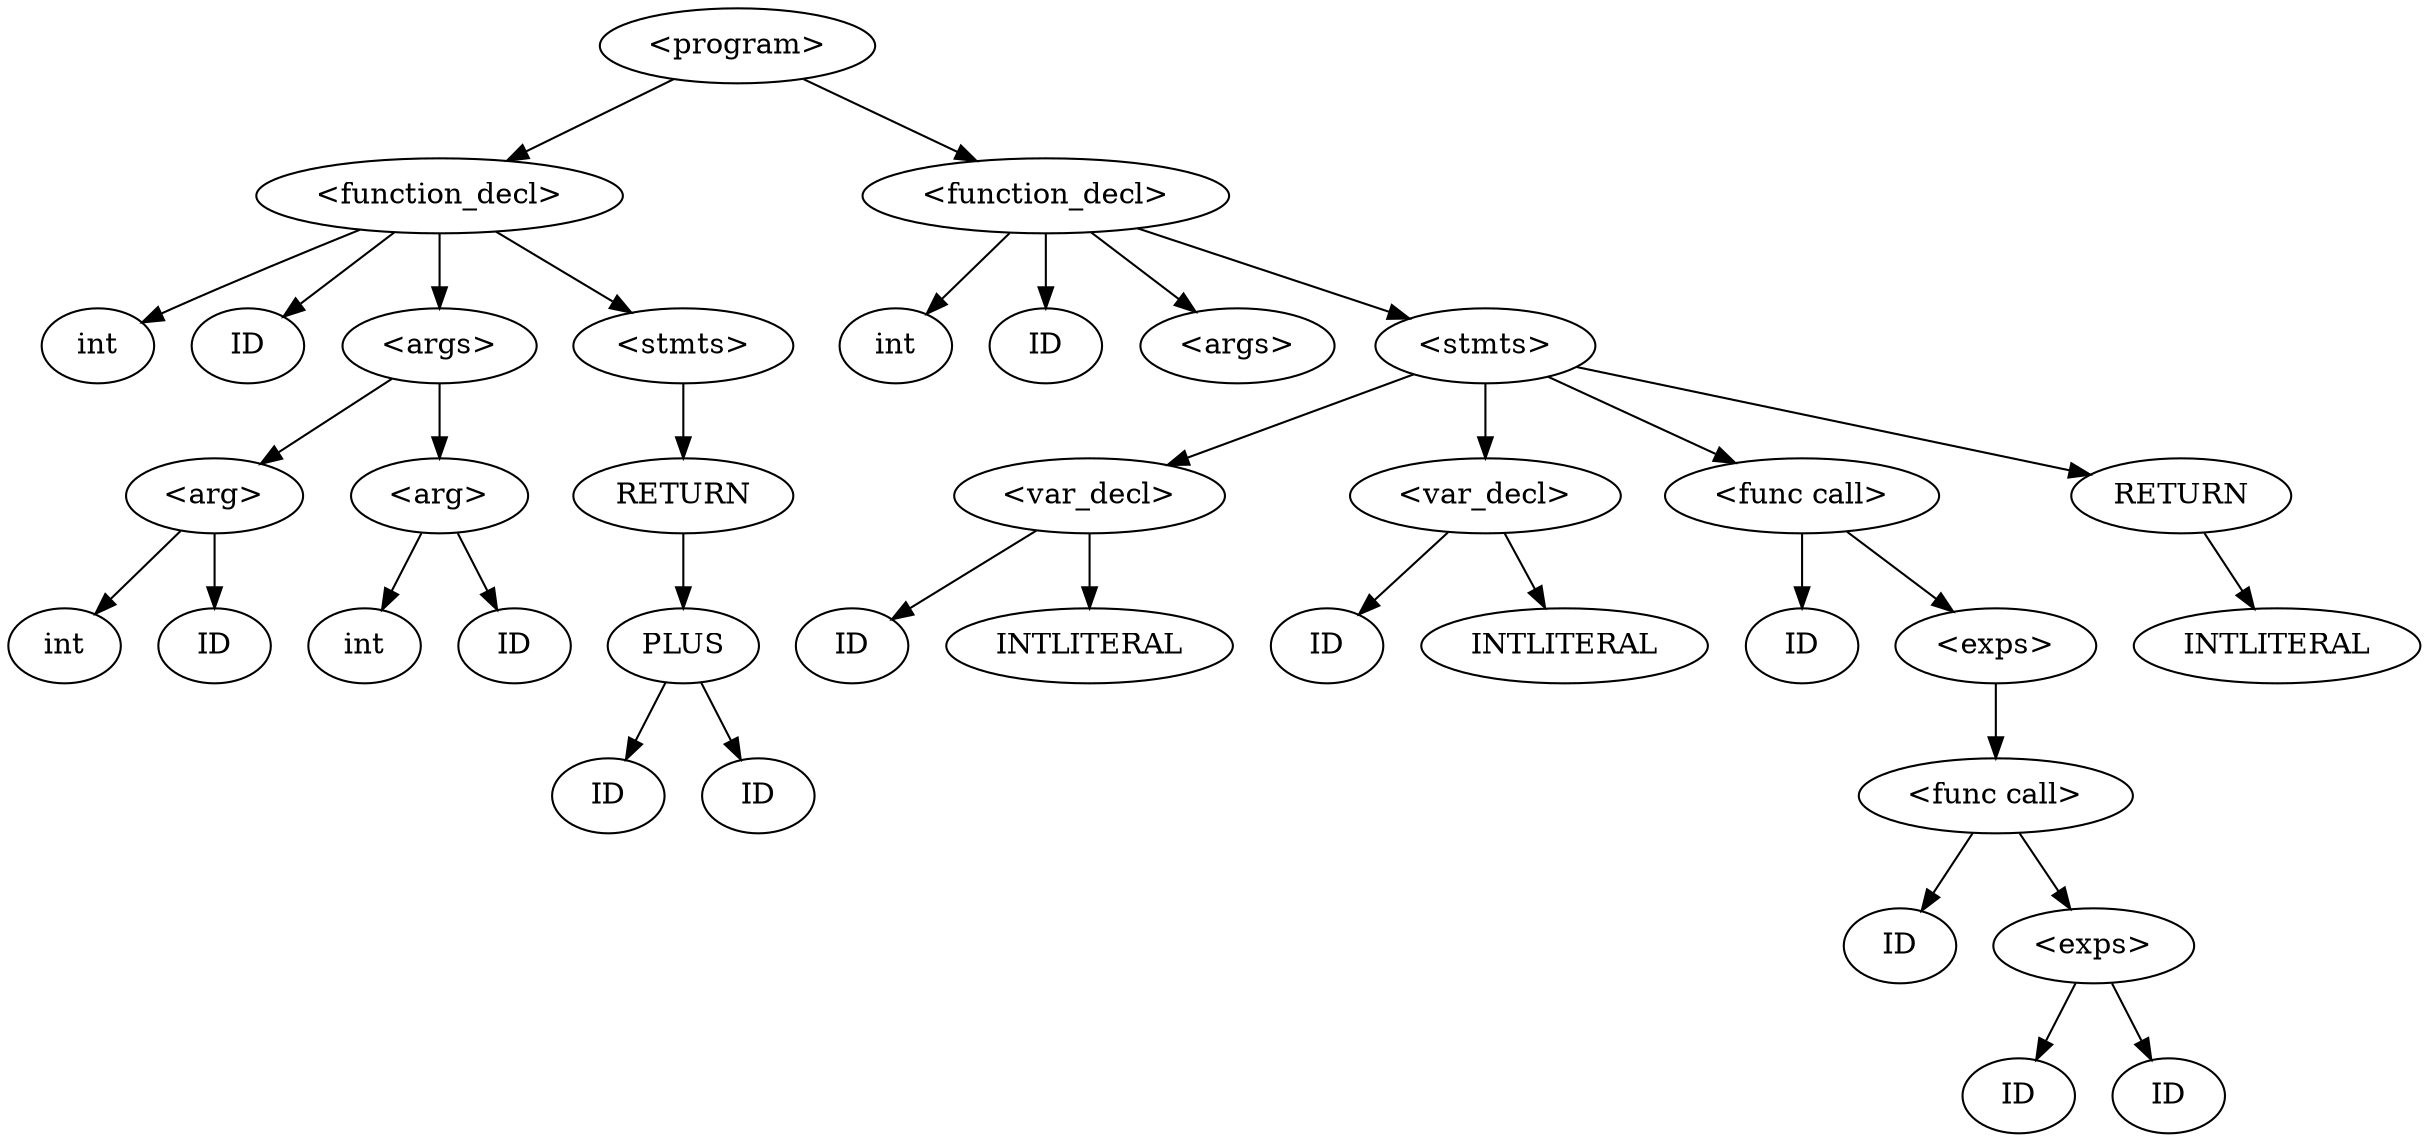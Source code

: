 digraph AST {
node0 [label="<program>",lexeme=""];
node1 [label="<function_decl>",lexeme=""];
node2 [label="int",lexeme=""];
node1 -> node2;
node3 [label="ID",lexeme="add"];
node1 -> node3;
node4 [label="<args>",lexeme=""];
node5 [label="<arg>",lexeme=""];
node6 [label="int",lexeme=""];
node5 -> node6;
node7 [label="ID",lexeme="a"];
node5 -> node7;
node4 -> node5;
node8 [label="<arg>",lexeme=""];
node9 [label="int",lexeme=""];
node8 -> node9;
node10 [label="ID",lexeme="b"];
node8 -> node10;
node4 -> node8;
node1 -> node4;
node11 [label="<stmts>",lexeme=""];
node12 [label="RETURN",lexeme=""];
node13 [label="PLUS",lexeme=""];
node14 [label="ID",lexeme="a"];
node13 -> node14;
node15 [label="ID",lexeme="b"];
node13 -> node15;
node12 -> node13;
node11 -> node12;
node1 -> node11;
node0 -> node1;
node16 [label="<function_decl>",lexeme=""];
node17 [label="int",lexeme=""];
node16 -> node17;
node18 [label="ID",lexeme="main"];
node16 -> node18;
node19 [label="<args>",lexeme=""];
node16 -> node19;
node20 [label="<stmts>",lexeme=""];
node21 [label="<var_decl>",lexeme=""];
node22 [label="ID",lexeme="x"];
node21 -> node22;
node23 [label="INTLITERAL",lexeme="15"];
node21 -> node23;
node20 -> node21;
node24 [label="<var_decl>",lexeme=""];
node25 [label="ID",lexeme="y"];
node24 -> node25;
node26 [label="INTLITERAL",lexeme="16"];
node24 -> node26;
node20 -> node24;
node27 [label="<func call>",lexeme=""];
node28 [label="ID",lexeme="print_int"];
node27 -> node28;
node29 [label="<exps>",lexeme=""];
node30 [label="<func call>",lexeme=""];
node31 [label="ID",lexeme="add"];
node30 -> node31;
node32 [label="<exps>",lexeme=""];
node33 [label="ID",lexeme="x"];
node32 -> node33;
node34 [label="ID",lexeme="y"];
node32 -> node34;
node30 -> node32;
node29 -> node30;
node27 -> node29;
node20 -> node27;
node35 [label="RETURN",lexeme=""];
node36 [label="INTLITERAL",lexeme="0"];
node35 -> node36;
node20 -> node35;
node16 -> node20;
node0 -> node16;
}
